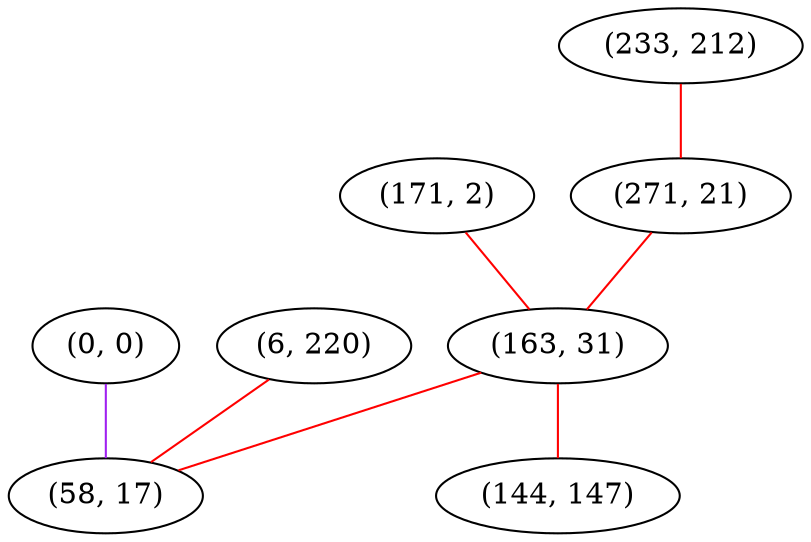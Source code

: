 graph "" {
"(0, 0)";
"(233, 212)";
"(6, 220)";
"(171, 2)";
"(271, 21)";
"(163, 31)";
"(58, 17)";
"(144, 147)";
"(0, 0)" -- "(58, 17)"  [color=purple, key=0, weight=4];
"(233, 212)" -- "(271, 21)"  [color=red, key=0, weight=1];
"(6, 220)" -- "(58, 17)"  [color=red, key=0, weight=1];
"(171, 2)" -- "(163, 31)"  [color=red, key=0, weight=1];
"(271, 21)" -- "(163, 31)"  [color=red, key=0, weight=1];
"(163, 31)" -- "(144, 147)"  [color=red, key=0, weight=1];
"(163, 31)" -- "(58, 17)"  [color=red, key=0, weight=1];
}
